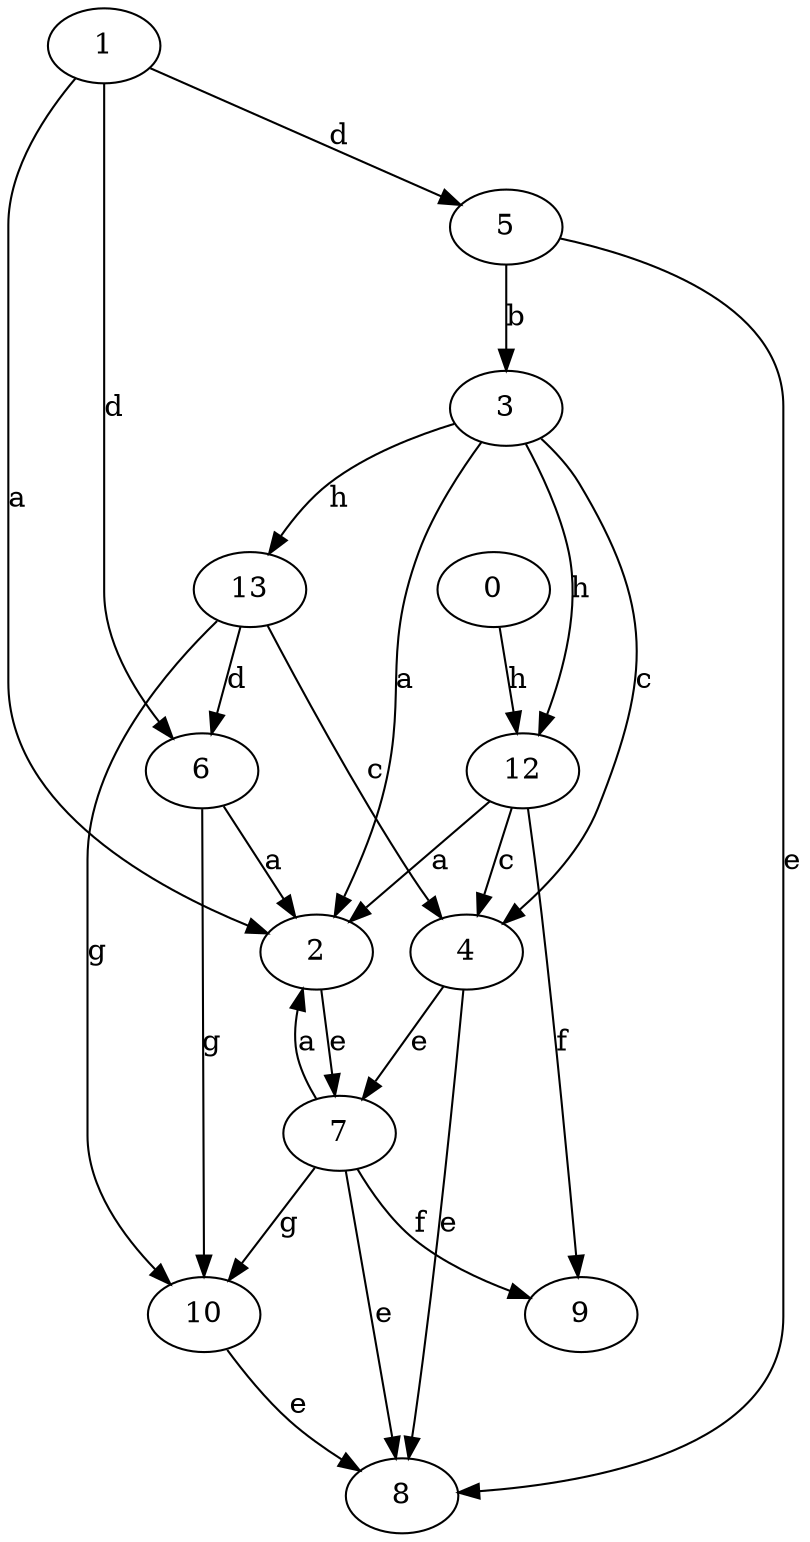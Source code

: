 strict digraph  {
1;
2;
3;
4;
5;
0;
6;
7;
8;
9;
10;
12;
13;
1 -> 2  [label=a];
1 -> 5  [label=d];
1 -> 6  [label=d];
2 -> 7  [label=e];
3 -> 2  [label=a];
3 -> 4  [label=c];
3 -> 12  [label=h];
3 -> 13  [label=h];
4 -> 7  [label=e];
4 -> 8  [label=e];
5 -> 3  [label=b];
5 -> 8  [label=e];
0 -> 12  [label=h];
6 -> 2  [label=a];
6 -> 10  [label=g];
7 -> 2  [label=a];
7 -> 8  [label=e];
7 -> 9  [label=f];
7 -> 10  [label=g];
10 -> 8  [label=e];
12 -> 2  [label=a];
12 -> 4  [label=c];
12 -> 9  [label=f];
13 -> 4  [label=c];
13 -> 6  [label=d];
13 -> 10  [label=g];
}
